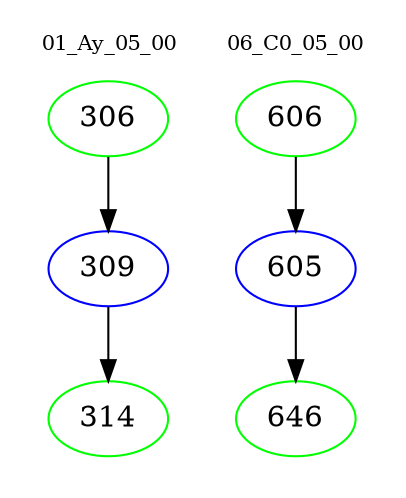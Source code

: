 digraph{
subgraph cluster_0 {
color = white
label = "01_Ay_05_00";
fontsize=10;
T0_306 [label="306", color="green"]
T0_306 -> T0_309 [color="black"]
T0_309 [label="309", color="blue"]
T0_309 -> T0_314 [color="black"]
T0_314 [label="314", color="green"]
}
subgraph cluster_1 {
color = white
label = "06_C0_05_00";
fontsize=10;
T1_606 [label="606", color="green"]
T1_606 -> T1_605 [color="black"]
T1_605 [label="605", color="blue"]
T1_605 -> T1_646 [color="black"]
T1_646 [label="646", color="green"]
}
}
